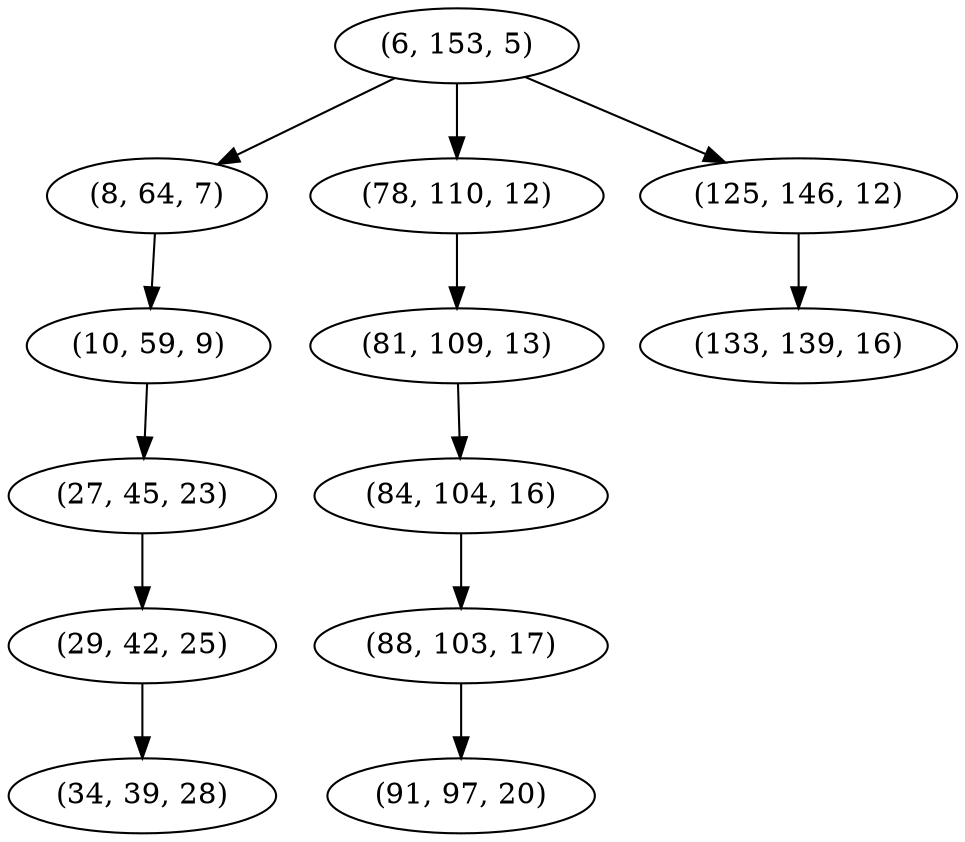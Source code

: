 digraph tree {
    "(6, 153, 5)";
    "(8, 64, 7)";
    "(10, 59, 9)";
    "(27, 45, 23)";
    "(29, 42, 25)";
    "(34, 39, 28)";
    "(78, 110, 12)";
    "(81, 109, 13)";
    "(84, 104, 16)";
    "(88, 103, 17)";
    "(91, 97, 20)";
    "(125, 146, 12)";
    "(133, 139, 16)";
    "(6, 153, 5)" -> "(8, 64, 7)";
    "(6, 153, 5)" -> "(78, 110, 12)";
    "(6, 153, 5)" -> "(125, 146, 12)";
    "(8, 64, 7)" -> "(10, 59, 9)";
    "(10, 59, 9)" -> "(27, 45, 23)";
    "(27, 45, 23)" -> "(29, 42, 25)";
    "(29, 42, 25)" -> "(34, 39, 28)";
    "(78, 110, 12)" -> "(81, 109, 13)";
    "(81, 109, 13)" -> "(84, 104, 16)";
    "(84, 104, 16)" -> "(88, 103, 17)";
    "(88, 103, 17)" -> "(91, 97, 20)";
    "(125, 146, 12)" -> "(133, 139, 16)";
}
